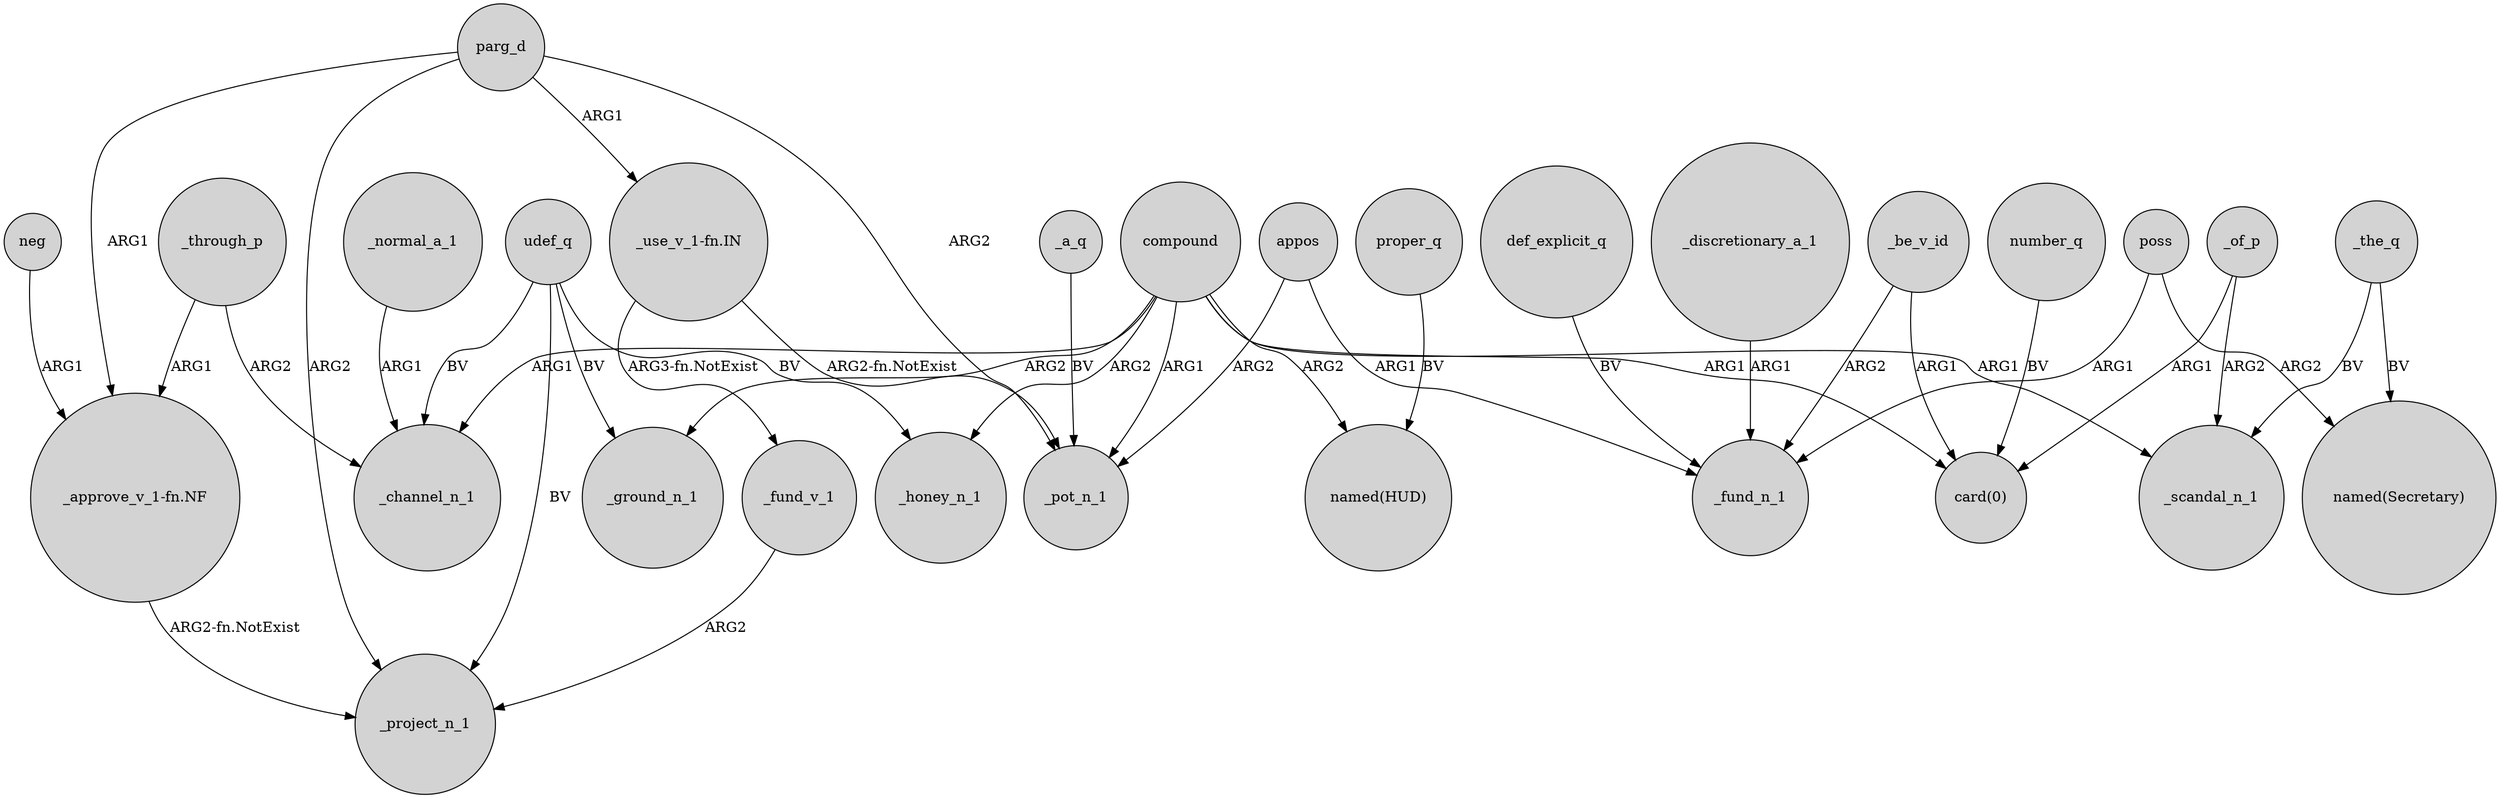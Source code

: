 digraph {
	node [shape=circle style=filled]
	_fund_v_1 -> _project_n_1 [label=ARG2]
	_be_v_id -> _fund_n_1 [label=ARG2]
	compound -> _ground_n_1 [label=ARG2]
	proper_q -> "named(HUD)" [label=BV]
	compound -> _pot_n_1 [label=ARG1]
	udef_q -> _ground_n_1 [label=BV]
	poss -> _fund_n_1 [label=ARG1]
	udef_q -> _project_n_1 [label=BV]
	def_explicit_q -> _fund_n_1 [label=BV]
	_through_p -> "_approve_v_1-fn.NF" [label=ARG1]
	appos -> _pot_n_1 [label=ARG2]
	neg -> "_approve_v_1-fn.NF" [label=ARG1]
	compound -> "card(0)" [label=ARG1]
	compound -> _scandal_n_1 [label=ARG1]
	compound -> _channel_n_1 [label=ARG1]
	compound -> _honey_n_1 [label=ARG2]
	parg_d -> _project_n_1 [label=ARG2]
	_of_p -> _scandal_n_1 [label=ARG2]
	number_q -> "card(0)" [label=BV]
	_the_q -> _scandal_n_1 [label=BV]
	udef_q -> _honey_n_1 [label=BV]
	_of_p -> "card(0)" [label=ARG1]
	parg_d -> _pot_n_1 [label=ARG2]
	"_approve_v_1-fn.NF" -> _project_n_1 [label="ARG2-fn.NotExist"]
	parg_d -> "_use_v_1-fn.IN" [label=ARG1]
	_the_q -> "named(Secretary)" [label=BV]
	poss -> "named(Secretary)" [label=ARG2]
	_through_p -> _channel_n_1 [label=ARG2]
	_normal_a_1 -> _channel_n_1 [label=ARG1]
	_be_v_id -> "card(0)" [label=ARG1]
	"_use_v_1-fn.IN" -> _pot_n_1 [label="ARG2-fn.NotExist"]
	appos -> _fund_n_1 [label=ARG1]
	compound -> "named(HUD)" [label=ARG2]
	_discretionary_a_1 -> _fund_n_1 [label=ARG1]
	"_use_v_1-fn.IN" -> _fund_v_1 [label="ARG3-fn.NotExist"]
	udef_q -> _channel_n_1 [label=BV]
	_a_q -> _pot_n_1 [label=BV]
	parg_d -> "_approve_v_1-fn.NF" [label=ARG1]
}
